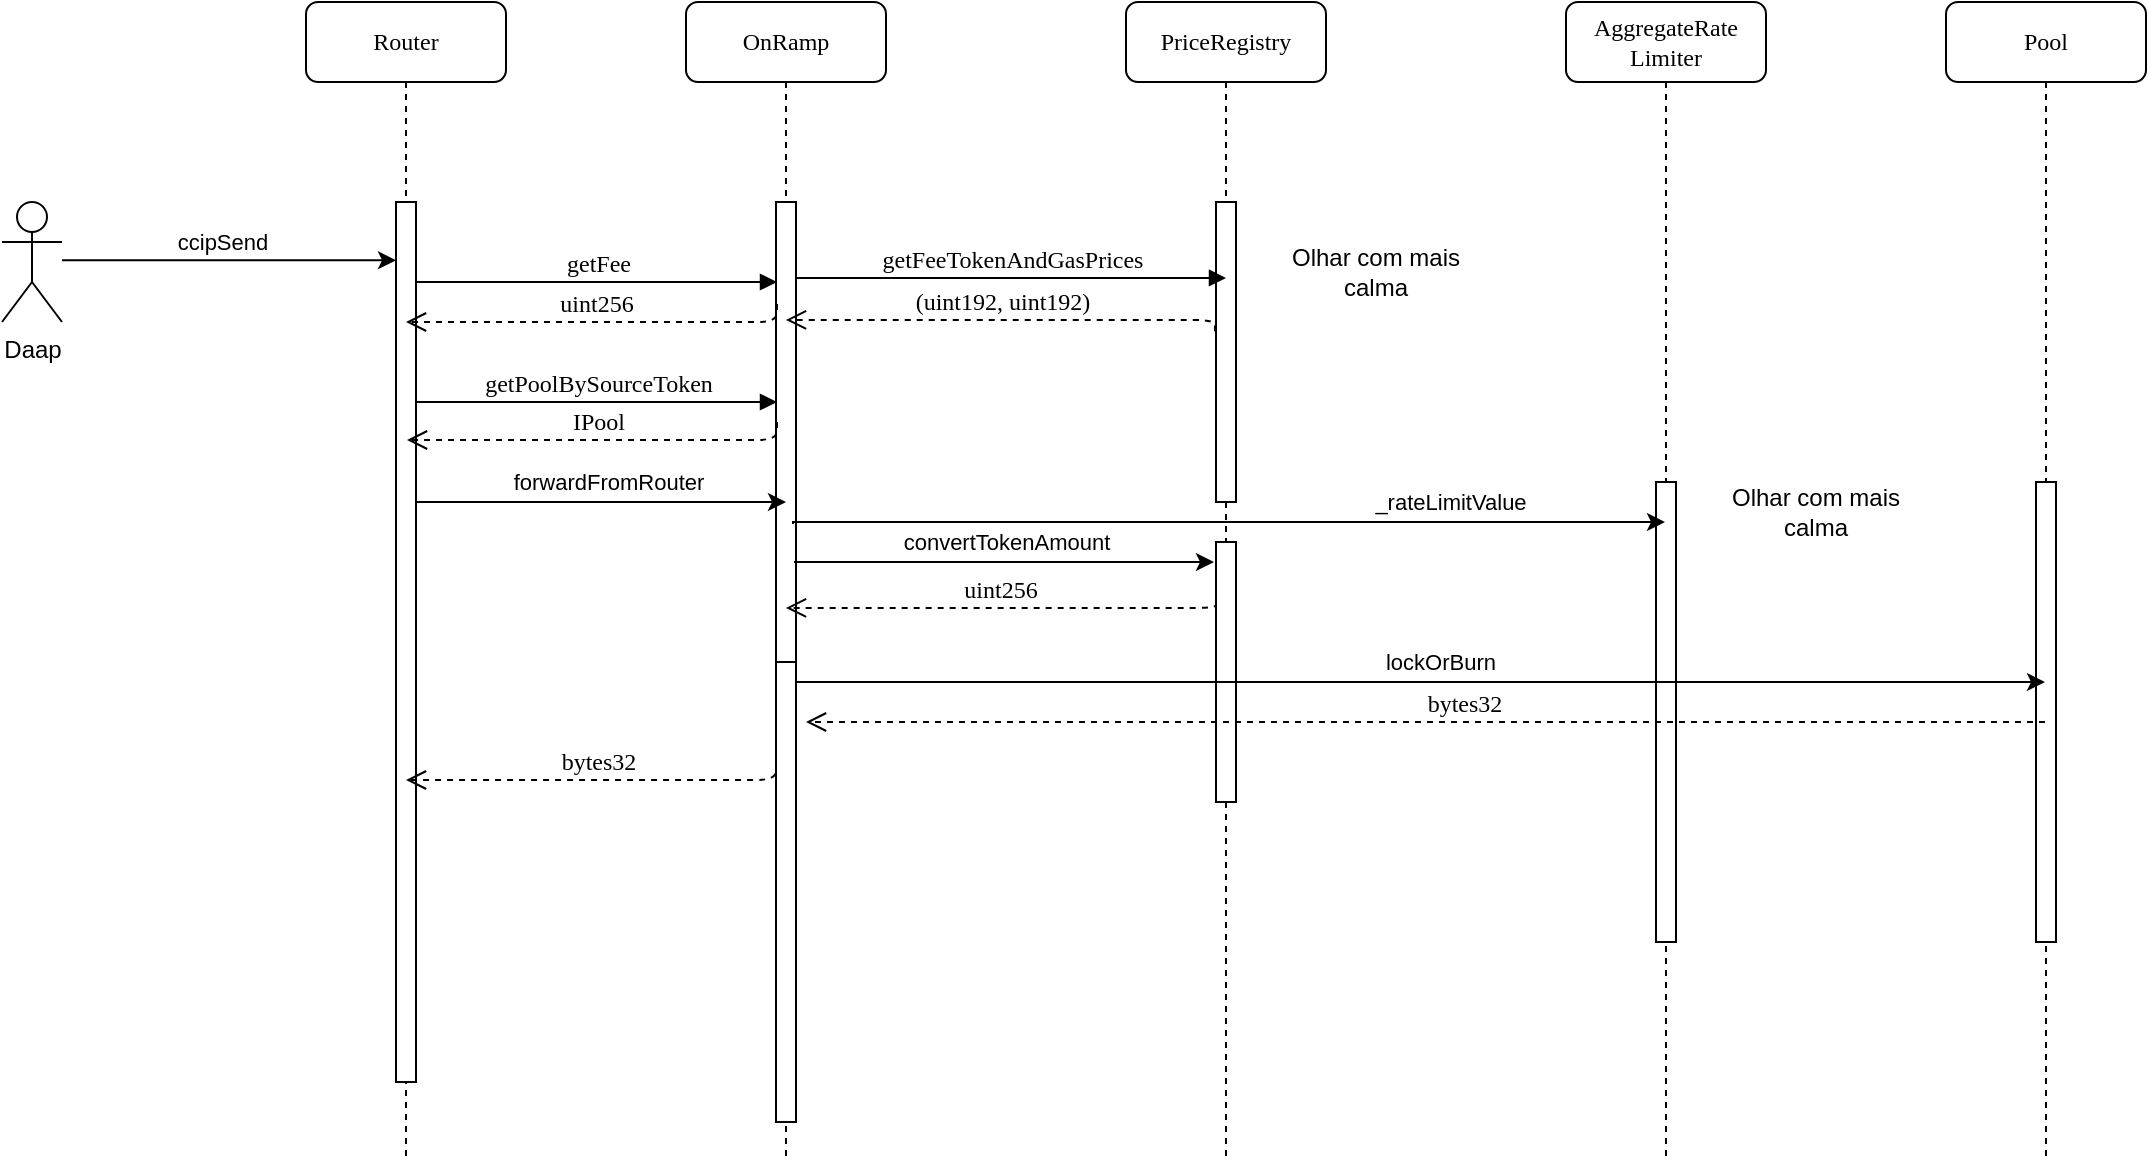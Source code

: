 <mxfile version="21.3.5" type="github">
  <diagram name="Page-1" id="13e1069c-82ec-6db2-03f1-153e76fe0fe0">
    <mxGraphModel dx="954" dy="616" grid="1" gridSize="10" guides="1" tooltips="1" connect="1" arrows="1" fold="1" page="1" pageScale="1" pageWidth="1100" pageHeight="850" background="none" math="0" shadow="0">
      <root>
        <mxCell id="0" />
        <mxCell id="1" parent="0" />
        <mxCell id="7baba1c4bc27f4b0-2" value="OnRamp" style="shape=umlLifeline;perimeter=lifelinePerimeter;whiteSpace=wrap;html=1;container=1;collapsible=0;recursiveResize=0;outlineConnect=0;rounded=1;shadow=0;comic=0;labelBackgroundColor=none;strokeWidth=1;fontFamily=Verdana;fontSize=12;align=center;" parent="1" vertex="1">
          <mxGeometry x="380" y="80" width="100" height="580" as="geometry" />
        </mxCell>
        <mxCell id="7baba1c4bc27f4b0-10" value="" style="html=1;points=[];perimeter=orthogonalPerimeter;rounded=0;shadow=0;comic=0;labelBackgroundColor=none;strokeWidth=1;fontFamily=Verdana;fontSize=12;align=center;" parent="7baba1c4bc27f4b0-2" vertex="1">
          <mxGeometry x="45" y="100" width="10" height="230" as="geometry" />
        </mxCell>
        <mxCell id="e0LZlriuDfEZzYVtZShK-11" value="getPoolBySourceToken" style="html=1;verticalAlign=bottom;endArrow=block;entryX=0;entryY=0;labelBackgroundColor=none;fontFamily=Verdana;fontSize=12;edgeStyle=elbowEdgeStyle;elbow=horizontal;" parent="7baba1c4bc27f4b0-2" edge="1">
          <mxGeometry relative="1" as="geometry">
            <mxPoint x="-134.5" y="200" as="sourcePoint" />
            <mxPoint x="45.5" y="200" as="targetPoint" />
          </mxGeometry>
        </mxCell>
        <mxCell id="kXUZtzLrTCMPqTeqbcw5-23" value="" style="html=1;points=[];perimeter=orthogonalPerimeter;rounded=0;shadow=0;comic=0;labelBackgroundColor=none;strokeWidth=1;fontFamily=Verdana;fontSize=12;align=center;" vertex="1" parent="7baba1c4bc27f4b0-2">
          <mxGeometry x="45" y="330" width="10" height="230" as="geometry" />
        </mxCell>
        <mxCell id="7baba1c4bc27f4b0-8" value="Router" style="shape=umlLifeline;perimeter=lifelinePerimeter;whiteSpace=wrap;html=1;container=1;collapsible=0;recursiveResize=0;outlineConnect=0;rounded=1;shadow=0;comic=0;labelBackgroundColor=none;strokeWidth=1;fontFamily=Verdana;fontSize=12;align=center;" parent="1" vertex="1">
          <mxGeometry x="190" y="80" width="100" height="580" as="geometry" />
        </mxCell>
        <mxCell id="7baba1c4bc27f4b0-9" value="" style="html=1;points=[];perimeter=orthogonalPerimeter;rounded=0;shadow=0;comic=0;labelBackgroundColor=none;strokeWidth=1;fontFamily=Verdana;fontSize=12;align=center;" parent="7baba1c4bc27f4b0-8" vertex="1">
          <mxGeometry x="45" y="100" width="10" height="440" as="geometry" />
        </mxCell>
        <mxCell id="7baba1c4bc27f4b0-11" value="getFee" style="html=1;verticalAlign=bottom;endArrow=block;entryX=0;entryY=0;labelBackgroundColor=none;fontFamily=Verdana;fontSize=12;edgeStyle=elbowEdgeStyle;elbow=vertical;" parent="1" edge="1">
          <mxGeometry relative="1" as="geometry">
            <mxPoint x="245.5" y="220" as="sourcePoint" />
            <mxPoint x="425.5" y="220" as="targetPoint" />
          </mxGeometry>
        </mxCell>
        <mxCell id="e0LZlriuDfEZzYVtZShK-10" value="uint256" style="html=1;verticalAlign=bottom;endArrow=open;dashed=1;endSize=8;labelBackgroundColor=none;fontFamily=Verdana;fontSize=12;edgeStyle=elbowEdgeStyle;elbow=vertical;exitX=0;exitY=0.048;exitDx=0;exitDy=0;exitPerimeter=0;" parent="1" edge="1">
          <mxGeometry x="0.017" relative="1" as="geometry">
            <mxPoint x="240" y="240" as="targetPoint" />
            <Array as="points">
              <mxPoint x="370.5" y="240" />
              <mxPoint x="380.5" y="250" />
              <mxPoint x="340.5" y="231" />
            </Array>
            <mxPoint x="425.5" y="231.04" as="sourcePoint" />
            <mxPoint as="offset" />
          </mxGeometry>
        </mxCell>
        <mxCell id="e0LZlriuDfEZzYVtZShK-12" value="IPool" style="html=1;verticalAlign=bottom;endArrow=open;dashed=1;endSize=8;labelBackgroundColor=none;fontFamily=Verdana;fontSize=12;edgeStyle=elbowEdgeStyle;elbow=vertical;exitX=0;exitY=0.048;exitDx=0;exitDy=0;exitPerimeter=0;" parent="1" edge="1">
          <mxGeometry x="0.017" relative="1" as="geometry">
            <mxPoint x="240.5" y="299" as="targetPoint" />
            <Array as="points">
              <mxPoint x="370.5" y="299" />
              <mxPoint x="380.5" y="309" />
              <mxPoint x="340.5" y="290" />
            </Array>
            <mxPoint x="425.5" y="290" as="sourcePoint" />
            <mxPoint as="offset" />
          </mxGeometry>
        </mxCell>
        <mxCell id="e0LZlriuDfEZzYVtZShK-16" style="edgeStyle=orthogonalEdgeStyle;rounded=0;orthogonalLoop=1;jettySize=auto;html=1;entryX=0.2;entryY=0.248;entryDx=0;entryDy=0;entryPerimeter=0;" parent="1" source="e0LZlriuDfEZzYVtZShK-13" edge="1">
          <mxGeometry relative="1" as="geometry">
            <mxPoint x="235" y="209.12" as="targetPoint" />
            <Array as="points">
              <mxPoint x="151" y="210" />
            </Array>
          </mxGeometry>
        </mxCell>
        <mxCell id="e0LZlriuDfEZzYVtZShK-17" value="ccipSend" style="edgeLabel;html=1;align=center;verticalAlign=middle;resizable=0;points=[];" parent="e0LZlriuDfEZzYVtZShK-16" vertex="1" connectable="0">
          <mxGeometry x="-0.154" relative="1" as="geometry">
            <mxPoint x="9" y="-9" as="offset" />
          </mxGeometry>
        </mxCell>
        <mxCell id="e0LZlriuDfEZzYVtZShK-13" value="Daap" style="shape=umlActor;verticalLabelPosition=bottom;verticalAlign=top;html=1;" parent="1" vertex="1">
          <mxGeometry x="38" y="180" width="30" height="60" as="geometry" />
        </mxCell>
        <mxCell id="e0LZlriuDfEZzYVtZShK-19" style="edgeStyle=orthogonalEdgeStyle;rounded=0;orthogonalLoop=1;jettySize=auto;html=1;" parent="1" edge="1">
          <mxGeometry relative="1" as="geometry">
            <mxPoint x="245.5" y="330" as="sourcePoint" />
            <mxPoint x="430" y="330" as="targetPoint" />
            <Array as="points">
              <mxPoint x="270.5" y="330" />
              <mxPoint x="270.5" y="330" />
            </Array>
          </mxGeometry>
        </mxCell>
        <mxCell id="e0LZlriuDfEZzYVtZShK-24" value="forwardFromRouter" style="edgeLabel;html=1;align=center;verticalAlign=middle;resizable=0;points=[];" parent="e0LZlriuDfEZzYVtZShK-19" vertex="1" connectable="0">
          <mxGeometry x="-0.154" y="-2" relative="1" as="geometry">
            <mxPoint x="17" y="-12" as="offset" />
          </mxGeometry>
        </mxCell>
        <mxCell id="kXUZtzLrTCMPqTeqbcw5-1" value="PriceRegistry" style="shape=umlLifeline;perimeter=lifelinePerimeter;whiteSpace=wrap;html=1;container=1;collapsible=0;recursiveResize=0;outlineConnect=0;rounded=1;shadow=0;comic=0;labelBackgroundColor=none;strokeWidth=1;fontFamily=Verdana;fontSize=12;align=center;" vertex="1" parent="1">
          <mxGeometry x="600" y="80" width="100" height="580" as="geometry" />
        </mxCell>
        <mxCell id="kXUZtzLrTCMPqTeqbcw5-2" value="" style="html=1;points=[];perimeter=orthogonalPerimeter;rounded=0;shadow=0;comic=0;labelBackgroundColor=none;strokeWidth=1;fontFamily=Verdana;fontSize=12;align=center;" vertex="1" parent="kXUZtzLrTCMPqTeqbcw5-1">
          <mxGeometry x="45" y="100" width="10" height="150" as="geometry" />
        </mxCell>
        <mxCell id="kXUZtzLrTCMPqTeqbcw5-19" value="" style="html=1;points=[];perimeter=orthogonalPerimeter;rounded=0;shadow=0;comic=0;labelBackgroundColor=none;strokeWidth=1;fontFamily=Verdana;fontSize=12;align=center;" vertex="1" parent="kXUZtzLrTCMPqTeqbcw5-1">
          <mxGeometry x="45" y="270" width="10" height="130" as="geometry" />
        </mxCell>
        <mxCell id="kXUZtzLrTCMPqTeqbcw5-4" value="getFeeTokenAndGasPrices" style="html=1;verticalAlign=bottom;endArrow=block;labelBackgroundColor=none;fontFamily=Verdana;fontSize=12;edgeStyle=elbowEdgeStyle;elbow=horizontal;exitX=1;exitY=0.165;exitDx=0;exitDy=0;exitPerimeter=0;" edge="1" parent="1" source="7baba1c4bc27f4b0-10">
          <mxGeometry relative="1" as="geometry">
            <mxPoint x="455" y="220" as="sourcePoint" />
            <mxPoint x="650" y="218" as="targetPoint" />
            <Array as="points">
              <mxPoint x="620" y="220" />
              <mxPoint x="620" y="210" />
            </Array>
            <mxPoint as="offset" />
          </mxGeometry>
        </mxCell>
        <mxCell id="kXUZtzLrTCMPqTeqbcw5-8" value="Olhar com mais calma" style="text;html=1;strokeColor=none;fillColor=none;align=center;verticalAlign=middle;whiteSpace=wrap;rounded=0;" vertex="1" parent="1">
          <mxGeometry x="670" y="200" width="110" height="30" as="geometry" />
        </mxCell>
        <mxCell id="kXUZtzLrTCMPqTeqbcw5-11" value="AggregateRate&lt;br&gt;Limiter" style="shape=umlLifeline;perimeter=lifelinePerimeter;whiteSpace=wrap;html=1;container=1;collapsible=0;recursiveResize=0;outlineConnect=0;rounded=1;shadow=0;comic=0;labelBackgroundColor=none;strokeWidth=1;fontFamily=Verdana;fontSize=12;align=center;" vertex="1" parent="1">
          <mxGeometry x="820" y="80" width="100" height="580" as="geometry" />
        </mxCell>
        <mxCell id="kXUZtzLrTCMPqTeqbcw5-12" value="" style="html=1;points=[];perimeter=orthogonalPerimeter;rounded=0;shadow=0;comic=0;labelBackgroundColor=none;strokeWidth=1;fontFamily=Verdana;fontSize=12;align=center;" vertex="1" parent="kXUZtzLrTCMPqTeqbcw5-11">
          <mxGeometry x="45" y="240" width="10" height="230" as="geometry" />
        </mxCell>
        <mxCell id="kXUZtzLrTCMPqTeqbcw5-14" style="edgeStyle=orthogonalEdgeStyle;rounded=0;orthogonalLoop=1;jettySize=auto;html=1;exitX=0.85;exitY=0.7;exitDx=0;exitDy=0;exitPerimeter=0;" edge="1" parent="1" source="7baba1c4bc27f4b0-10" target="kXUZtzLrTCMPqTeqbcw5-11">
          <mxGeometry relative="1" as="geometry">
            <mxPoint x="440" y="340" as="sourcePoint" />
            <mxPoint x="614.5" y="330" as="targetPoint" />
            <Array as="points">
              <mxPoint x="434" y="340" />
            </Array>
          </mxGeometry>
        </mxCell>
        <mxCell id="kXUZtzLrTCMPqTeqbcw5-15" value="_rateLimitValue" style="edgeLabel;html=1;align=center;verticalAlign=middle;resizable=0;points=[];" vertex="1" connectable="0" parent="kXUZtzLrTCMPqTeqbcw5-14">
          <mxGeometry x="-0.154" y="-2" relative="1" as="geometry">
            <mxPoint x="144" y="-12" as="offset" />
          </mxGeometry>
        </mxCell>
        <mxCell id="kXUZtzLrTCMPqTeqbcw5-16" value="Olhar com mais calma" style="text;html=1;strokeColor=none;fillColor=none;align=center;verticalAlign=middle;whiteSpace=wrap;rounded=0;" vertex="1" parent="1">
          <mxGeometry x="890" y="320" width="110" height="30" as="geometry" />
        </mxCell>
        <mxCell id="kXUZtzLrTCMPqTeqbcw5-6" value="(uint192, uint192)" style="html=1;verticalAlign=bottom;endArrow=open;dashed=1;endSize=8;labelBackgroundColor=none;fontFamily=Verdana;fontSize=12;edgeStyle=elbowEdgeStyle;elbow=vertical;exitX=-0.05;exitY=0.431;exitDx=0;exitDy=0;exitPerimeter=0;" edge="1" parent="1" source="kXUZtzLrTCMPqTeqbcw5-2" target="7baba1c4bc27f4b0-2">
          <mxGeometry x="0.017" relative="1" as="geometry">
            <mxPoint x="454.5" y="238.96" as="targetPoint" />
            <Array as="points">
              <mxPoint x="585" y="238.96" />
              <mxPoint x="595" y="248.96" />
              <mxPoint x="555" y="229.96" />
            </Array>
            <mxPoint x="640" y="230.0" as="sourcePoint" />
            <mxPoint as="offset" />
          </mxGeometry>
        </mxCell>
        <mxCell id="kXUZtzLrTCMPqTeqbcw5-17" style="edgeStyle=orthogonalEdgeStyle;rounded=0;orthogonalLoop=1;jettySize=auto;html=1;" edge="1" parent="1">
          <mxGeometry relative="1" as="geometry">
            <mxPoint x="434" y="360" as="sourcePoint" />
            <mxPoint x="644" y="360" as="targetPoint" />
            <Array as="points">
              <mxPoint x="434" y="360" />
            </Array>
          </mxGeometry>
        </mxCell>
        <mxCell id="kXUZtzLrTCMPqTeqbcw5-18" value="convertTokenAmount" style="edgeLabel;html=1;align=center;verticalAlign=middle;resizable=0;points=[];" vertex="1" connectable="0" parent="kXUZtzLrTCMPqTeqbcw5-17">
          <mxGeometry x="-0.154" y="-2" relative="1" as="geometry">
            <mxPoint x="17" y="-12" as="offset" />
          </mxGeometry>
        </mxCell>
        <mxCell id="kXUZtzLrTCMPqTeqbcw5-20" value="uint256" style="html=1;verticalAlign=bottom;endArrow=open;dashed=1;endSize=8;labelBackgroundColor=none;fontFamily=Verdana;fontSize=12;edgeStyle=elbowEdgeStyle;elbow=vertical;exitX=-0.05;exitY=0.431;exitDx=0;exitDy=0;exitPerimeter=0;" edge="1" parent="1">
          <mxGeometry x="0.018" relative="1" as="geometry">
            <mxPoint x="430" y="383" as="targetPoint" />
            <Array as="points">
              <mxPoint x="585" y="382.96" />
              <mxPoint x="595" y="392.96" />
              <mxPoint x="555" y="373.96" />
            </Array>
            <mxPoint x="645" y="380" as="sourcePoint" />
            <mxPoint as="offset" />
          </mxGeometry>
        </mxCell>
        <mxCell id="kXUZtzLrTCMPqTeqbcw5-21" value="Pool" style="shape=umlLifeline;perimeter=lifelinePerimeter;whiteSpace=wrap;html=1;container=1;collapsible=0;recursiveResize=0;outlineConnect=0;rounded=1;shadow=0;comic=0;labelBackgroundColor=none;strokeWidth=1;fontFamily=Verdana;fontSize=12;align=center;" vertex="1" parent="1">
          <mxGeometry x="1010" y="80" width="100" height="580" as="geometry" />
        </mxCell>
        <mxCell id="kXUZtzLrTCMPqTeqbcw5-22" value="" style="html=1;points=[];perimeter=orthogonalPerimeter;rounded=0;shadow=0;comic=0;labelBackgroundColor=none;strokeWidth=1;fontFamily=Verdana;fontSize=12;align=center;" vertex="1" parent="kXUZtzLrTCMPqTeqbcw5-21">
          <mxGeometry x="45" y="240" width="10" height="230" as="geometry" />
        </mxCell>
        <mxCell id="kXUZtzLrTCMPqTeqbcw5-24" style="edgeStyle=orthogonalEdgeStyle;rounded=0;orthogonalLoop=1;jettySize=auto;html=1;" edge="1" parent="1" source="kXUZtzLrTCMPqTeqbcw5-23" target="kXUZtzLrTCMPqTeqbcw5-21">
          <mxGeometry relative="1" as="geometry">
            <Array as="points">
              <mxPoint x="590" y="420" />
              <mxPoint x="590" y="420" />
            </Array>
          </mxGeometry>
        </mxCell>
        <mxCell id="kXUZtzLrTCMPqTeqbcw5-25" value="lockOrBurn" style="edgeLabel;html=1;align=center;verticalAlign=middle;resizable=0;points=[];" vertex="1" connectable="0" parent="kXUZtzLrTCMPqTeqbcw5-24">
          <mxGeometry x="0.026" relative="1" as="geometry">
            <mxPoint x="1" y="-10" as="offset" />
          </mxGeometry>
        </mxCell>
        <mxCell id="kXUZtzLrTCMPqTeqbcw5-26" value="bytes32" style="html=1;verticalAlign=bottom;endArrow=open;dashed=1;endSize=8;labelBackgroundColor=none;fontFamily=Verdana;fontSize=12;edgeStyle=elbowEdgeStyle;elbow=vertical;" edge="1" parent="1" source="kXUZtzLrTCMPqTeqbcw5-21">
          <mxGeometry x="-0.059" relative="1" as="geometry">
            <mxPoint x="440" y="440" as="targetPoint" />
            <Array as="points">
              <mxPoint x="770" y="440" />
              <mxPoint x="585" y="432.96" />
              <mxPoint x="595" y="442.96" />
              <mxPoint x="555" y="423.96" />
            </Array>
            <mxPoint x="645" y="430" as="sourcePoint" />
            <mxPoint x="1" as="offset" />
          </mxGeometry>
        </mxCell>
        <mxCell id="kXUZtzLrTCMPqTeqbcw5-27" value="bytes32" style="html=1;verticalAlign=bottom;endArrow=open;dashed=1;endSize=8;labelBackgroundColor=none;fontFamily=Verdana;fontSize=12;edgeStyle=elbowEdgeStyle;elbow=vertical;exitX=0;exitY=0.048;exitDx=0;exitDy=0;exitPerimeter=0;" edge="1" parent="1">
          <mxGeometry x="0.017" relative="1" as="geometry">
            <mxPoint x="240" y="469" as="targetPoint" />
            <Array as="points">
              <mxPoint x="370" y="469" />
              <mxPoint x="380" y="479" />
              <mxPoint x="340" y="460" />
            </Array>
            <mxPoint x="425" y="460" as="sourcePoint" />
            <mxPoint as="offset" />
          </mxGeometry>
        </mxCell>
      </root>
    </mxGraphModel>
  </diagram>
</mxfile>
